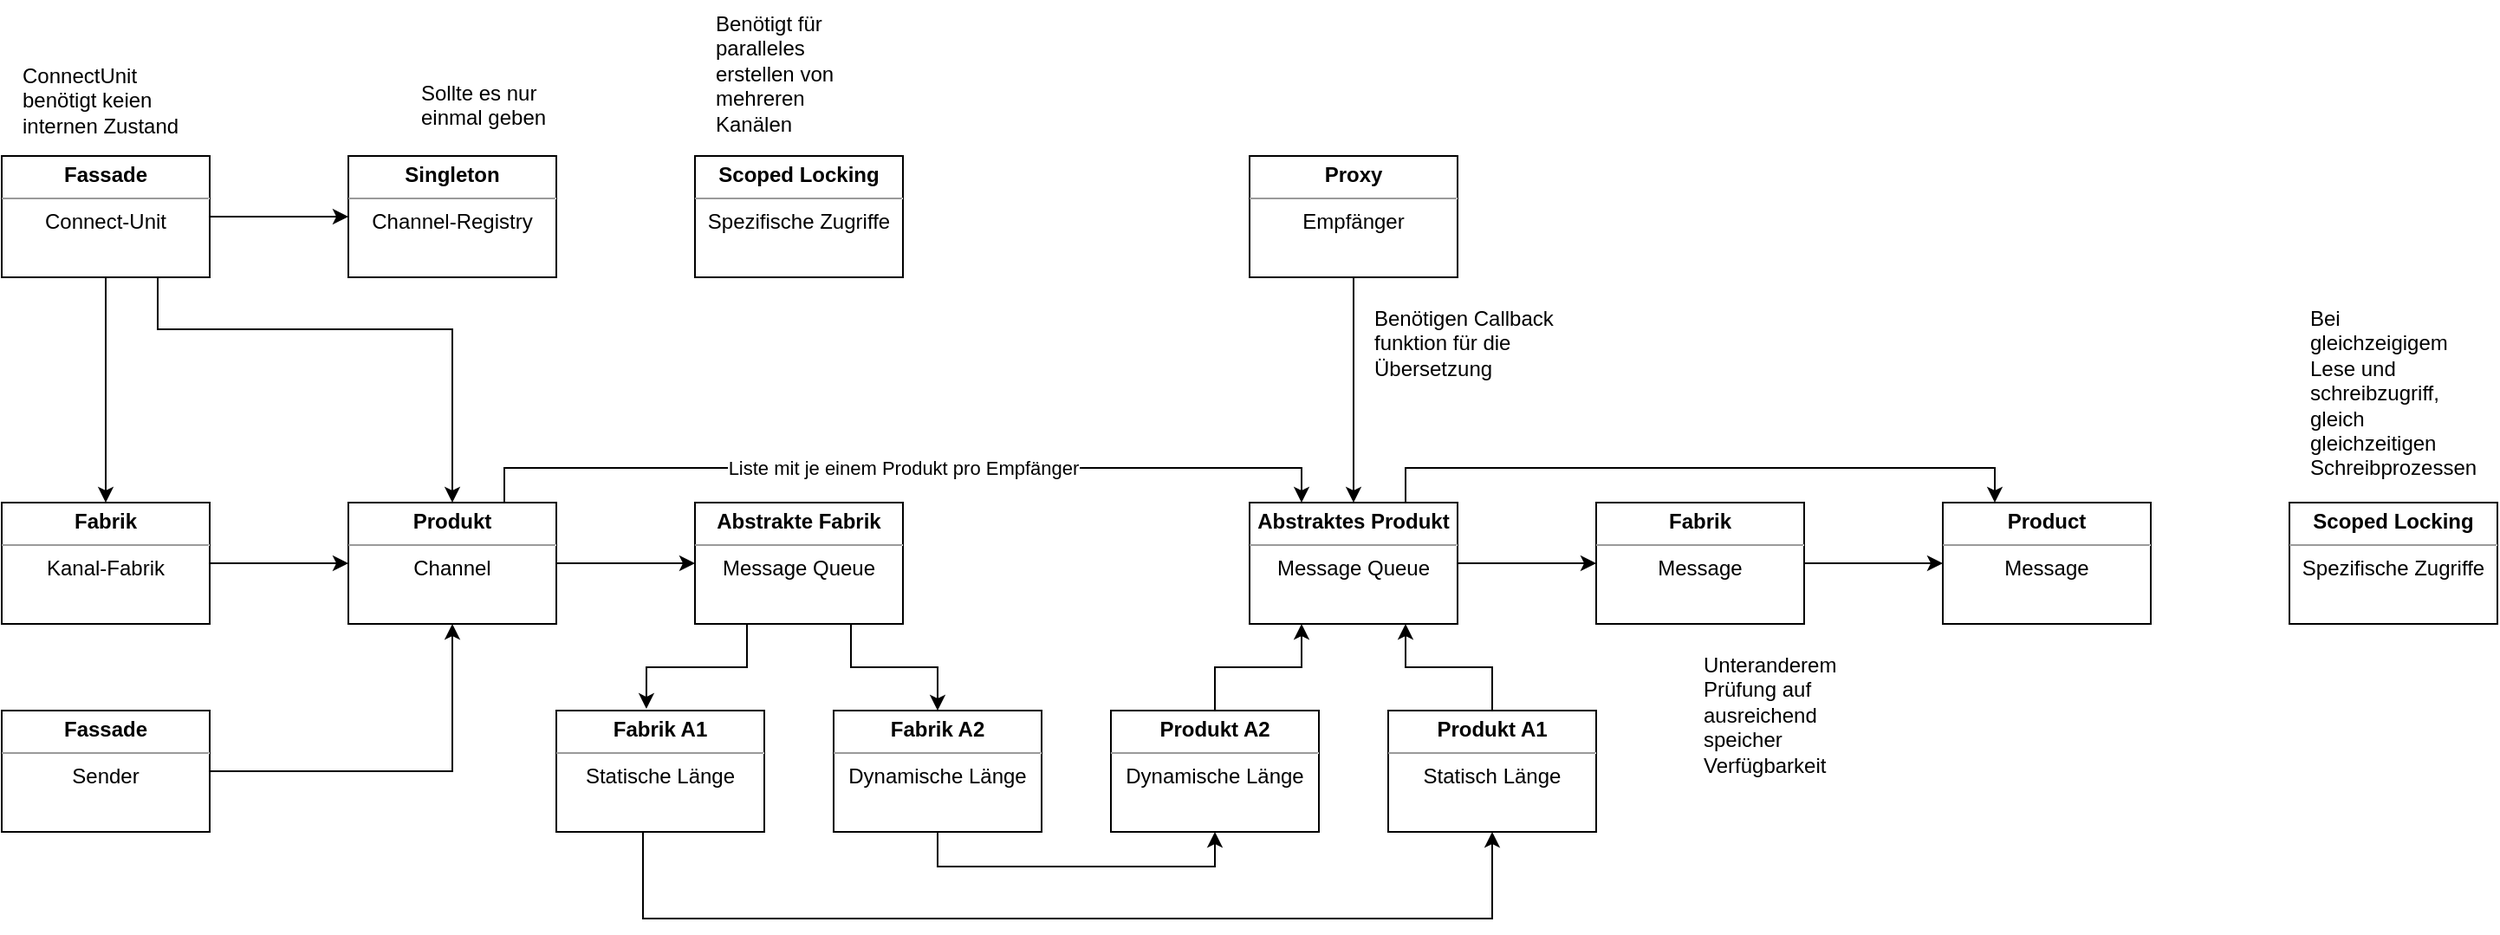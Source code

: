 <mxfile compressed="false" version="20.7.4" type="device">
  <diagram id="Rxqm3HrCl1cn0DjaKG1y" name="Seite-1">
    <mxGraphModel dx="1434" dy="707" grid="1" gridSize="10" guides="1" tooltips="1" connect="1" arrows="1" fold="1" page="1" pageScale="1" pageWidth="1169" pageHeight="1654" math="0" shadow="0">
      <root>
        <mxCell id="0" />
        <mxCell id="1" parent="0" />
        <mxCell id="xjB4p9RHsKFEW9rXb24W-4" style="edgeStyle=orthogonalEdgeStyle;rounded=0;orthogonalLoop=1;jettySize=auto;html=1;exitX=1;exitY=0.5;exitDx=0;exitDy=0;entryX=0;entryY=0.5;entryDx=0;entryDy=0;" parent="1" source="xjB4p9RHsKFEW9rXb24W-1" edge="1">
          <mxGeometry relative="1" as="geometry">
            <mxPoint x="240" y="395" as="targetPoint" />
          </mxGeometry>
        </mxCell>
        <mxCell id="xjB4p9RHsKFEW9rXb24W-1" value="&lt;p style=&quot;margin:0px;margin-top:4px;text-align:center;&quot;&gt;&lt;b&gt;Fabrik&lt;/b&gt;&lt;/p&gt;&lt;hr size=&quot;1&quot;&gt;&lt;div style=&quot;text-align: center; height: 2px;&quot;&gt;Kanal-Fabrik&lt;/div&gt;" style="verticalAlign=top;align=left;overflow=fill;fontSize=12;fontFamily=Helvetica;html=1;" parent="1" vertex="1">
          <mxGeometry x="40" y="360" width="120" height="70" as="geometry" />
        </mxCell>
        <mxCell id="8e80BvEkaS6dSA2FK7DM-1" style="edgeStyle=orthogonalEdgeStyle;rounded=0;orthogonalLoop=1;jettySize=auto;html=1;exitX=1;exitY=0.5;exitDx=0;exitDy=0;entryX=0;entryY=0.5;entryDx=0;entryDy=0;" edge="1" parent="1" source="xjB4p9RHsKFEW9rXb24W-5" target="xjB4p9RHsKFEW9rXb24W-6">
          <mxGeometry relative="1" as="geometry" />
        </mxCell>
        <mxCell id="8e80BvEkaS6dSA2FK7DM-3" value="Liste mit je einem Produkt pro Empfänger" style="edgeStyle=orthogonalEdgeStyle;rounded=0;orthogonalLoop=1;jettySize=auto;html=1;exitX=0.75;exitY=0;exitDx=0;exitDy=0;entryX=0.25;entryY=0;entryDx=0;entryDy=0;" edge="1" parent="1" source="xjB4p9RHsKFEW9rXb24W-5" target="xjB4p9RHsKFEW9rXb24W-12">
          <mxGeometry relative="1" as="geometry" />
        </mxCell>
        <mxCell id="xjB4p9RHsKFEW9rXb24W-5" value="&lt;p style=&quot;margin:0px;margin-top:4px;text-align:center;&quot;&gt;&lt;b&gt;Produkt&lt;/b&gt;&lt;/p&gt;&lt;hr size=&quot;1&quot;&gt;&lt;div style=&quot;text-align: center; height: 2px;&quot;&gt;Channel&lt;/div&gt;" style="verticalAlign=top;align=left;overflow=fill;fontSize=12;fontFamily=Helvetica;html=1;" parent="1" vertex="1">
          <mxGeometry x="240" y="360" width="120" height="70" as="geometry" />
        </mxCell>
        <mxCell id="xjB4p9RHsKFEW9rXb24W-10" style="edgeStyle=orthogonalEdgeStyle;rounded=0;orthogonalLoop=1;jettySize=auto;html=1;exitX=0.25;exitY=1;exitDx=0;exitDy=0;entryX=0.433;entryY=-0.014;entryDx=0;entryDy=0;entryPerimeter=0;" parent="1" source="xjB4p9RHsKFEW9rXb24W-6" target="xjB4p9RHsKFEW9rXb24W-8" edge="1">
          <mxGeometry relative="1" as="geometry" />
        </mxCell>
        <mxCell id="xjB4p9RHsKFEW9rXb24W-11" style="edgeStyle=orthogonalEdgeStyle;rounded=0;orthogonalLoop=1;jettySize=auto;html=1;exitX=0.75;exitY=1;exitDx=0;exitDy=0;entryX=0.5;entryY=0;entryDx=0;entryDy=0;" parent="1" source="xjB4p9RHsKFEW9rXb24W-6" target="xjB4p9RHsKFEW9rXb24W-9" edge="1">
          <mxGeometry relative="1" as="geometry" />
        </mxCell>
        <mxCell id="xjB4p9RHsKFEW9rXb24W-6" value="&lt;p style=&quot;margin:0px;margin-top:4px;text-align:center;&quot;&gt;&lt;b&gt;Abstrakte Fabrik&lt;/b&gt;&lt;/p&gt;&lt;hr size=&quot;1&quot;&gt;&lt;div style=&quot;text-align: center; height: 2px;&quot;&gt;Message Queue&lt;/div&gt;" style="verticalAlign=top;align=left;overflow=fill;fontSize=12;fontFamily=Helvetica;html=1;" parent="1" vertex="1">
          <mxGeometry x="440" y="360" width="120" height="70" as="geometry" />
        </mxCell>
        <mxCell id="xjB4p9RHsKFEW9rXb24W-16" style="edgeStyle=orthogonalEdgeStyle;rounded=0;orthogonalLoop=1;jettySize=auto;html=1;exitX=0.5;exitY=1;exitDx=0;exitDy=0;entryX=0.5;entryY=1;entryDx=0;entryDy=0;" parent="1" source="xjB4p9RHsKFEW9rXb24W-8" target="xjB4p9RHsKFEW9rXb24W-13" edge="1">
          <mxGeometry relative="1" as="geometry">
            <Array as="points">
              <mxPoint x="410" y="600" />
              <mxPoint x="900" y="600" />
            </Array>
          </mxGeometry>
        </mxCell>
        <mxCell id="xjB4p9RHsKFEW9rXb24W-8" value="&lt;p style=&quot;margin:0px;margin-top:4px;text-align:center;&quot;&gt;&lt;b&gt;Fabrik A1&lt;/b&gt;&lt;/p&gt;&lt;hr size=&quot;1&quot;&gt;&lt;div style=&quot;text-align: center; height: 2px;&quot;&gt;Statische Länge&lt;/div&gt;" style="verticalAlign=top;align=left;overflow=fill;fontSize=12;fontFamily=Helvetica;html=1;" parent="1" vertex="1">
          <mxGeometry x="360" y="480" width="120" height="70" as="geometry" />
        </mxCell>
        <mxCell id="xjB4p9RHsKFEW9rXb24W-15" style="edgeStyle=orthogonalEdgeStyle;rounded=0;orthogonalLoop=1;jettySize=auto;html=1;exitX=0.5;exitY=1;exitDx=0;exitDy=0;entryX=0.5;entryY=1;entryDx=0;entryDy=0;" parent="1" source="xjB4p9RHsKFEW9rXb24W-9" target="xjB4p9RHsKFEW9rXb24W-14" edge="1">
          <mxGeometry relative="1" as="geometry" />
        </mxCell>
        <mxCell id="xjB4p9RHsKFEW9rXb24W-9" value="&lt;p style=&quot;margin:0px;margin-top:4px;text-align:center;&quot;&gt;&lt;b&gt;Fabrik A2&lt;/b&gt;&lt;/p&gt;&lt;hr size=&quot;1&quot;&gt;&lt;div style=&quot;text-align: center; height: 2px;&quot;&gt;Dynamische Länge&lt;/div&gt;" style="verticalAlign=top;align=left;overflow=fill;fontSize=12;fontFamily=Helvetica;html=1;" parent="1" vertex="1">
          <mxGeometry x="520" y="480" width="120" height="70" as="geometry" />
        </mxCell>
        <mxCell id="xjB4p9RHsKFEW9rXb24W-47" style="edgeStyle=orthogonalEdgeStyle;rounded=0;orthogonalLoop=1;jettySize=auto;html=1;exitX=1;exitY=0.5;exitDx=0;exitDy=0;entryX=0;entryY=0.5;entryDx=0;entryDy=0;" parent="1" source="xjB4p9RHsKFEW9rXb24W-12" target="xjB4p9RHsKFEW9rXb24W-44" edge="1">
          <mxGeometry relative="1" as="geometry" />
        </mxCell>
        <mxCell id="xjB4p9RHsKFEW9rXb24W-50" style="edgeStyle=orthogonalEdgeStyle;rounded=0;orthogonalLoop=1;jettySize=auto;html=1;exitX=0.75;exitY=0;exitDx=0;exitDy=0;entryX=0.25;entryY=0;entryDx=0;entryDy=0;" parent="1" source="xjB4p9RHsKFEW9rXb24W-12" target="xjB4p9RHsKFEW9rXb24W-45" edge="1">
          <mxGeometry relative="1" as="geometry" />
        </mxCell>
        <mxCell id="xjB4p9RHsKFEW9rXb24W-12" value="&lt;p style=&quot;margin:0px;margin-top:4px;text-align:center;&quot;&gt;&lt;b&gt;Abstraktes Produkt&lt;/b&gt;&lt;/p&gt;&lt;hr size=&quot;1&quot;&gt;&lt;div style=&quot;text-align: center; height: 2px;&quot;&gt;Message Queue&lt;br&gt;&lt;/div&gt;" style="verticalAlign=top;align=left;overflow=fill;fontSize=12;fontFamily=Helvetica;html=1;" parent="1" vertex="1">
          <mxGeometry x="760" y="360" width="120" height="70" as="geometry" />
        </mxCell>
        <mxCell id="xjB4p9RHsKFEW9rXb24W-18" style="edgeStyle=orthogonalEdgeStyle;rounded=0;orthogonalLoop=1;jettySize=auto;html=1;exitX=0.5;exitY=0;exitDx=0;exitDy=0;entryX=0.75;entryY=1;entryDx=0;entryDy=0;" parent="1" source="xjB4p9RHsKFEW9rXb24W-13" target="xjB4p9RHsKFEW9rXb24W-12" edge="1">
          <mxGeometry relative="1" as="geometry" />
        </mxCell>
        <mxCell id="xjB4p9RHsKFEW9rXb24W-13" value="&lt;p style=&quot;margin:0px;margin-top:4px;text-align:center;&quot;&gt;&lt;b&gt;Produkt A1&lt;/b&gt;&lt;/p&gt;&lt;hr size=&quot;1&quot;&gt;&lt;div style=&quot;text-align: center; height: 2px;&quot;&gt;Statisch Länge&lt;/div&gt;" style="verticalAlign=top;align=left;overflow=fill;fontSize=12;fontFamily=Helvetica;html=1;" parent="1" vertex="1">
          <mxGeometry x="840" y="480" width="120" height="70" as="geometry" />
        </mxCell>
        <mxCell id="xjB4p9RHsKFEW9rXb24W-17" style="edgeStyle=orthogonalEdgeStyle;rounded=0;orthogonalLoop=1;jettySize=auto;html=1;exitX=0.5;exitY=0;exitDx=0;exitDy=0;entryX=0.25;entryY=1;entryDx=0;entryDy=0;" parent="1" source="xjB4p9RHsKFEW9rXb24W-14" target="xjB4p9RHsKFEW9rXb24W-12" edge="1">
          <mxGeometry relative="1" as="geometry" />
        </mxCell>
        <mxCell id="xjB4p9RHsKFEW9rXb24W-14" value="&lt;p style=&quot;margin:0px;margin-top:4px;text-align:center;&quot;&gt;&lt;b&gt;Produkt A2&lt;/b&gt;&lt;/p&gt;&lt;hr size=&quot;1&quot;&gt;&lt;div style=&quot;text-align: center; height: 2px;&quot;&gt;Dynamische Länge&lt;/div&gt;" style="verticalAlign=top;align=left;overflow=fill;fontSize=12;fontFamily=Helvetica;html=1;" parent="1" vertex="1">
          <mxGeometry x="680" y="480" width="120" height="70" as="geometry" />
        </mxCell>
        <mxCell id="8e80BvEkaS6dSA2FK7DM-2" style="edgeStyle=orthogonalEdgeStyle;rounded=0;orthogonalLoop=1;jettySize=auto;html=1;exitX=0.5;exitY=1;exitDx=0;exitDy=0;entryX=0.5;entryY=0;entryDx=0;entryDy=0;" edge="1" parent="1" source="xjB4p9RHsKFEW9rXb24W-23" target="xjB4p9RHsKFEW9rXb24W-12">
          <mxGeometry relative="1" as="geometry" />
        </mxCell>
        <mxCell id="xjB4p9RHsKFEW9rXb24W-23" value="&lt;p style=&quot;margin:0px;margin-top:4px;text-align:center;&quot;&gt;&lt;b&gt;Proxy&lt;/b&gt;&lt;/p&gt;&lt;hr size=&quot;1&quot;&gt;&lt;div style=&quot;text-align: center; height: 2px;&quot;&gt;Empfänger&lt;/div&gt;" style="verticalAlign=top;align=left;overflow=fill;fontSize=12;fontFamily=Helvetica;html=1;" parent="1" vertex="1">
          <mxGeometry x="760" y="160" width="120" height="70" as="geometry" />
        </mxCell>
        <mxCell id="xjB4p9RHsKFEW9rXb24W-25" style="edgeStyle=orthogonalEdgeStyle;rounded=0;orthogonalLoop=1;jettySize=auto;html=1;exitX=1;exitY=0.5;exitDx=0;exitDy=0;entryX=0.5;entryY=1;entryDx=0;entryDy=0;" parent="1" source="xjB4p9RHsKFEW9rXb24W-24" target="xjB4p9RHsKFEW9rXb24W-5" edge="1">
          <mxGeometry relative="1" as="geometry">
            <Array as="points">
              <mxPoint x="300" y="515" />
            </Array>
          </mxGeometry>
        </mxCell>
        <mxCell id="xjB4p9RHsKFEW9rXb24W-24" value="&lt;p style=&quot;margin:0px;margin-top:4px;text-align:center;&quot;&gt;&lt;b&gt;Fassade&lt;/b&gt;&lt;/p&gt;&lt;hr size=&quot;1&quot;&gt;&lt;div style=&quot;text-align: center; height: 2px;&quot;&gt;Sender&lt;/div&gt;" style="verticalAlign=top;align=left;overflow=fill;fontSize=12;fontFamily=Helvetica;html=1;" parent="1" vertex="1">
          <mxGeometry x="40" y="480" width="120" height="70" as="geometry" />
        </mxCell>
        <mxCell id="xjB4p9RHsKFEW9rXb24W-28" value="&lt;p style=&quot;margin:0px;margin-top:4px;text-align:center;&quot;&gt;&lt;b&gt;Singleton&lt;/b&gt;&lt;/p&gt;&lt;hr size=&quot;1&quot;&gt;&lt;div style=&quot;text-align: center; height: 2px;&quot;&gt;Channel-Registry&lt;/div&gt;" style="verticalAlign=top;align=left;overflow=fill;fontSize=12;fontFamily=Helvetica;html=1;" parent="1" vertex="1">
          <mxGeometry x="240" y="160" width="120" height="70" as="geometry" />
        </mxCell>
        <mxCell id="xjB4p9RHsKFEW9rXb24W-30" style="edgeStyle=orthogonalEdgeStyle;rounded=0;orthogonalLoop=1;jettySize=auto;html=1;exitX=1;exitY=0.5;exitDx=0;exitDy=0;" parent="1" source="xjB4p9RHsKFEW9rXb24W-29" target="xjB4p9RHsKFEW9rXb24W-28" edge="1">
          <mxGeometry relative="1" as="geometry" />
        </mxCell>
        <mxCell id="xjB4p9RHsKFEW9rXb24W-31" style="edgeStyle=orthogonalEdgeStyle;rounded=0;orthogonalLoop=1;jettySize=auto;html=1;exitX=0.75;exitY=1;exitDx=0;exitDy=0;entryX=0.5;entryY=0;entryDx=0;entryDy=0;" parent="1" source="xjB4p9RHsKFEW9rXb24W-29" target="xjB4p9RHsKFEW9rXb24W-5" edge="1">
          <mxGeometry relative="1" as="geometry">
            <Array as="points">
              <mxPoint x="130" y="260" />
              <mxPoint x="300" y="260" />
            </Array>
          </mxGeometry>
        </mxCell>
        <mxCell id="xjB4p9RHsKFEW9rXb24W-53" style="edgeStyle=orthogonalEdgeStyle;rounded=0;orthogonalLoop=1;jettySize=auto;html=1;exitX=0.5;exitY=1;exitDx=0;exitDy=0;entryX=0.5;entryY=0;entryDx=0;entryDy=0;" parent="1" source="xjB4p9RHsKFEW9rXb24W-29" target="xjB4p9RHsKFEW9rXb24W-1" edge="1">
          <mxGeometry relative="1" as="geometry" />
        </mxCell>
        <mxCell id="xjB4p9RHsKFEW9rXb24W-29" value="&lt;p style=&quot;margin:0px;margin-top:4px;text-align:center;&quot;&gt;&lt;b&gt;Fassade&lt;/b&gt;&lt;/p&gt;&lt;hr size=&quot;1&quot;&gt;&lt;div style=&quot;text-align: center; height: 2px;&quot;&gt;Connect-Unit&lt;/div&gt;" style="verticalAlign=top;align=left;overflow=fill;fontSize=12;fontFamily=Helvetica;html=1;" parent="1" vertex="1">
          <mxGeometry x="40" y="160" width="120" height="70" as="geometry" />
        </mxCell>
        <mxCell id="xjB4p9RHsKFEW9rXb24W-48" style="edgeStyle=orthogonalEdgeStyle;rounded=0;orthogonalLoop=1;jettySize=auto;html=1;exitX=1;exitY=0.5;exitDx=0;exitDy=0;entryX=0;entryY=0.5;entryDx=0;entryDy=0;" parent="1" source="xjB4p9RHsKFEW9rXb24W-44" target="xjB4p9RHsKFEW9rXb24W-45" edge="1">
          <mxGeometry relative="1" as="geometry" />
        </mxCell>
        <mxCell id="xjB4p9RHsKFEW9rXb24W-44" value="&lt;p style=&quot;margin:0px;margin-top:4px;text-align:center;&quot;&gt;&lt;b&gt;Fabrik&lt;/b&gt;&lt;/p&gt;&lt;hr size=&quot;1&quot;&gt;&lt;div style=&quot;text-align: center; height: 2px;&quot;&gt;Message&lt;br&gt;&lt;/div&gt;" style="verticalAlign=top;align=left;overflow=fill;fontSize=12;fontFamily=Helvetica;html=1;" parent="1" vertex="1">
          <mxGeometry x="960" y="360" width="120" height="70" as="geometry" />
        </mxCell>
        <mxCell id="xjB4p9RHsKFEW9rXb24W-45" value="&lt;p style=&quot;margin:0px;margin-top:4px;text-align:center;&quot;&gt;&lt;b&gt;Product&lt;/b&gt;&lt;/p&gt;&lt;hr size=&quot;1&quot;&gt;&lt;div style=&quot;text-align: center; height: 2px;&quot;&gt;Message&lt;br&gt;&lt;/div&gt;" style="verticalAlign=top;align=left;overflow=fill;fontSize=12;fontFamily=Helvetica;html=1;" parent="1" vertex="1">
          <mxGeometry x="1160" y="360" width="120" height="70" as="geometry" />
        </mxCell>
        <mxCell id="xjB4p9RHsKFEW9rXb24W-46" value="&lt;p style=&quot;margin:0px;margin-top:4px;text-align:center;&quot;&gt;&lt;b&gt;Scoped Locking&lt;/b&gt;&lt;/p&gt;&lt;hr size=&quot;1&quot;&gt;&lt;div style=&quot;text-align: center; height: 2px;&quot;&gt;Spezifische Zugriffe&lt;/div&gt;" style="verticalAlign=top;align=left;overflow=fill;fontSize=12;fontFamily=Helvetica;html=1;" parent="1" vertex="1">
          <mxGeometry x="1360" y="360" width="120" height="70" as="geometry" />
        </mxCell>
        <mxCell id="xjB4p9RHsKFEW9rXb24W-51" value="&lt;p style=&quot;margin:0px;margin-top:4px;text-align:center;&quot;&gt;&lt;b&gt;Scoped Locking&lt;/b&gt;&lt;/p&gt;&lt;hr size=&quot;1&quot;&gt;&lt;div style=&quot;text-align: center; height: 2px;&quot;&gt;Spezifische Zugriffe&lt;/div&gt;" style="verticalAlign=top;align=left;overflow=fill;fontSize=12;fontFamily=Helvetica;html=1;" parent="1" vertex="1">
          <mxGeometry x="440" y="160" width="120" height="70" as="geometry" />
        </mxCell>
        <mxCell id="xjB4p9RHsKFEW9rXb24W-55" value="Benötigt für paralleles erstellen von mehreren Kanälen" style="text;html=1;strokeColor=none;fillColor=none;align=left;verticalAlign=top;whiteSpace=wrap;rounded=0;" parent="1" vertex="1">
          <mxGeometry x="450" y="70" width="100" height="75" as="geometry" />
        </mxCell>
        <mxCell id="xjB4p9RHsKFEW9rXb24W-58" value="ConnectUnit benötigt keien internen Zustand" style="text;html=1;strokeColor=none;fillColor=none;align=left;verticalAlign=top;whiteSpace=wrap;rounded=0;" parent="1" vertex="1">
          <mxGeometry x="50" y="100" width="100" height="50" as="geometry" />
        </mxCell>
        <mxCell id="xjB4p9RHsKFEW9rXb24W-59" value="Benötigen Callback funktion für die Übersetzung" style="text;html=1;strokeColor=none;fillColor=none;align=left;verticalAlign=top;whiteSpace=wrap;rounded=0;" parent="1" vertex="1">
          <mxGeometry x="830" y="240" width="130" height="40" as="geometry" />
        </mxCell>
        <mxCell id="xjB4p9RHsKFEW9rXb24W-61" value="Sollte es nur einmal geben" style="text;html=1;strokeColor=none;fillColor=none;align=left;verticalAlign=top;whiteSpace=wrap;rounded=0;" parent="1" vertex="1">
          <mxGeometry x="280" y="110" width="100" height="50" as="geometry" />
        </mxCell>
        <mxCell id="xjB4p9RHsKFEW9rXb24W-62" value="Bei gleichzeigigem Lese und schreibzugriff, gleich gleichzeitigen Schreibprozessen" style="text;html=1;strokeColor=none;fillColor=none;align=left;verticalAlign=top;whiteSpace=wrap;rounded=0;" parent="1" vertex="1">
          <mxGeometry x="1370" y="240" width="100" height="100" as="geometry" />
        </mxCell>
        <mxCell id="xjB4p9RHsKFEW9rXb24W-65" value="Unteranderem Prüfung auf ausreichend speicher Verfügbarkeit" style="text;html=1;strokeColor=none;fillColor=none;align=left;verticalAlign=top;whiteSpace=wrap;rounded=0;" parent="1" vertex="1">
          <mxGeometry x="1020" y="440" width="100" height="80" as="geometry" />
        </mxCell>
      </root>
    </mxGraphModel>
  </diagram>
</mxfile>
